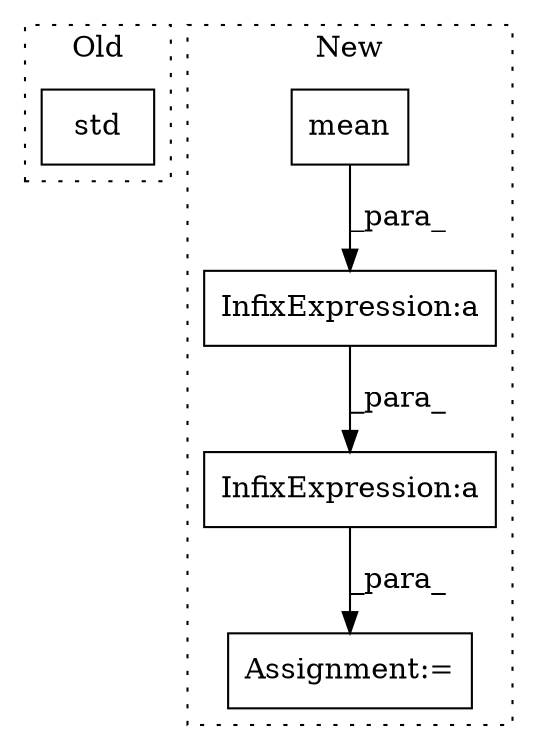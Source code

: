 digraph G {
subgraph cluster0 {
1 [label="std" a="32" s="774,782" l="4,1" shape="box"];
label = "Old";
style="dotted";
}
subgraph cluster1 {
2 [label="mean" a="32" s="849,855" l="5,1" shape="box"];
3 [label="InfixExpression:a" a="27" s="951" l="3" shape="box"];
4 [label="InfixExpression:a" a="27" s="946" l="3" shape="box"];
5 [label="Assignment:=" a="7" s="942" l="1" shape="box"];
label = "New";
style="dotted";
}
2 -> 4 [label="_para_"];
3 -> 5 [label="_para_"];
4 -> 3 [label="_para_"];
}